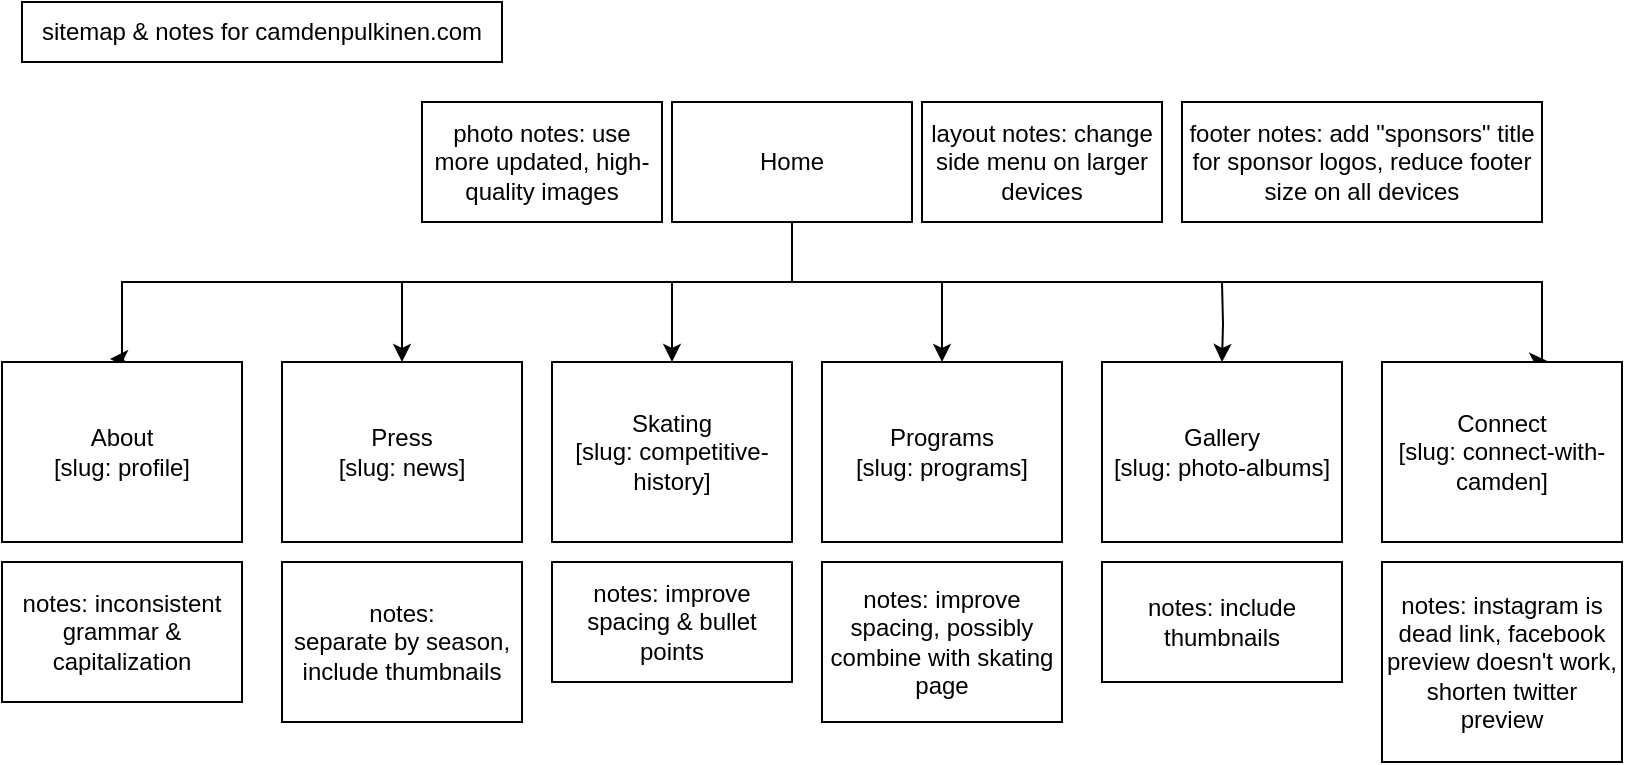 <mxfile version="20.4.0" type="github">
  <diagram id="dlmkm7Lrp8StFqAz9MM0" name="Page-1">
    <mxGraphModel dx="946" dy="505" grid="1" gridSize="10" guides="1" tooltips="1" connect="1" arrows="1" fold="1" page="1" pageScale="1" pageWidth="850" pageHeight="1100" math="0" shadow="0">
      <root>
        <mxCell id="0" />
        <mxCell id="1" parent="0" />
        <mxCell id="K84p2yq64tC9PGGXPPFx-2" value="" style="edgeStyle=orthogonalEdgeStyle;rounded=0;orthogonalLoop=1;jettySize=auto;html=1;" parent="1" source="K84p2yq64tC9PGGXPPFx-5" target="K84p2yq64tC9PGGXPPFx-9" edge="1">
          <mxGeometry relative="1" as="geometry">
            <Array as="points">
              <mxPoint x="415" y="160" />
              <mxPoint x="355" y="160" />
            </Array>
          </mxGeometry>
        </mxCell>
        <mxCell id="K84p2yq64tC9PGGXPPFx-3" value="" style="edgeStyle=orthogonalEdgeStyle;rounded=0;orthogonalLoop=1;jettySize=auto;html=1;entryX=0.45;entryY=-0.017;entryDx=0;entryDy=0;entryPerimeter=0;" parent="1" source="K84p2yq64tC9PGGXPPFx-5" target="K84p2yq64tC9PGGXPPFx-6" edge="1">
          <mxGeometry relative="1" as="geometry">
            <mxPoint x="255" y="100" as="targetPoint" />
            <Array as="points">
              <mxPoint x="415" y="160" />
              <mxPoint x="80" y="160" />
              <mxPoint x="80" y="199" />
            </Array>
          </mxGeometry>
        </mxCell>
        <mxCell id="K84p2yq64tC9PGGXPPFx-4" style="edgeStyle=orthogonalEdgeStyle;rounded=0;orthogonalLoop=1;jettySize=auto;html=1;entryX=0.689;entryY=-0.005;entryDx=0;entryDy=0;entryPerimeter=0;" parent="1" target="K84p2yq64tC9PGGXPPFx-16" edge="1">
          <mxGeometry relative="1" as="geometry">
            <mxPoint x="675" y="100" as="targetPoint" />
            <mxPoint x="415" y="130" as="sourcePoint" />
            <Array as="points">
              <mxPoint x="415" y="160" />
              <mxPoint x="790" y="160" />
              <mxPoint x="790" y="200" />
            </Array>
          </mxGeometry>
        </mxCell>
        <mxCell id="K84p2yq64tC9PGGXPPFx-5" value="Home" style="rounded=0;whiteSpace=wrap;html=1;strokeColor=default;fillColor=default;" parent="1" vertex="1">
          <mxGeometry x="355" y="70" width="120" height="60" as="geometry" />
        </mxCell>
        <mxCell id="K84p2yq64tC9PGGXPPFx-6" value="About&lt;br&gt;[slug: profile]" style="rounded=0;whiteSpace=wrap;html=1;strokeColor=default;fillColor=default;" parent="1" vertex="1">
          <mxGeometry x="20" y="200" width="120" height="90" as="geometry" />
        </mxCell>
        <mxCell id="K84p2yq64tC9PGGXPPFx-23" value="" style="edgeStyle=orthogonalEdgeStyle;rounded=0;orthogonalLoop=1;jettySize=auto;html=1;entryX=0.5;entryY=0;entryDx=0;entryDy=0;" parent="1" target="K84p2yq64tC9PGGXPPFx-7" edge="1">
          <mxGeometry relative="1" as="geometry">
            <mxPoint x="630" y="160" as="sourcePoint" />
            <mxPoint x="630" y="190" as="targetPoint" />
          </mxGeometry>
        </mxCell>
        <mxCell id="K84p2yq64tC9PGGXPPFx-7" value="Gallery&lt;br&gt;[slug: photo-albums]" style="rounded=0;whiteSpace=wrap;html=1;strokeColor=default;fillColor=default;" parent="1" vertex="1">
          <mxGeometry x="570" y="200" width="120" height="90" as="geometry" />
        </mxCell>
        <mxCell id="K84p2yq64tC9PGGXPPFx-9" value="Skating&lt;br&gt;[slug: competitive-history]" style="rounded=0;whiteSpace=wrap;html=1;strokeColor=default;fillColor=default;" parent="1" vertex="1">
          <mxGeometry x="295" y="200" width="120" height="90" as="geometry" />
        </mxCell>
        <mxCell id="K84p2yq64tC9PGGXPPFx-11" value="Press&lt;br&gt;[slug: news]" style="rounded=0;whiteSpace=wrap;html=1;strokeColor=default;fillColor=default;" parent="1" vertex="1">
          <mxGeometry x="160" y="200" width="120" height="90" as="geometry" />
        </mxCell>
        <mxCell id="K84p2yq64tC9PGGXPPFx-12" value="Programs&lt;br&gt;[slug: programs]" style="rounded=0;whiteSpace=wrap;html=1;strokeColor=default;fillColor=default;" parent="1" vertex="1">
          <mxGeometry x="430" y="200" width="120" height="90" as="geometry" />
        </mxCell>
        <mxCell id="K84p2yq64tC9PGGXPPFx-14" value="" style="endArrow=classic;html=1;rounded=0;entryX=0.5;entryY=0;entryDx=0;entryDy=0;" parent="1" target="K84p2yq64tC9PGGXPPFx-12" edge="1">
          <mxGeometry width="50" height="50" relative="1" as="geometry">
            <mxPoint x="490" y="160" as="sourcePoint" />
            <mxPoint x="550" y="110" as="targetPoint" />
          </mxGeometry>
        </mxCell>
        <mxCell id="K84p2yq64tC9PGGXPPFx-15" value="" style="endArrow=classic;html=1;rounded=0;entryX=0.5;entryY=0;entryDx=0;entryDy=0;" parent="1" target="K84p2yq64tC9PGGXPPFx-11" edge="1">
          <mxGeometry width="50" height="50" relative="1" as="geometry">
            <mxPoint x="220" y="160" as="sourcePoint" />
            <mxPoint x="390" y="200" as="targetPoint" />
          </mxGeometry>
        </mxCell>
        <mxCell id="K84p2yq64tC9PGGXPPFx-16" value="Connect&lt;br&gt;[slug: connect-with-camden]" style="rounded=0;whiteSpace=wrap;html=1;strokeColor=default;fillColor=default;" parent="1" vertex="1">
          <mxGeometry x="710" y="200" width="120" height="90" as="geometry" />
        </mxCell>
        <mxCell id="K84p2yq64tC9PGGXPPFx-29" value="notes:&lt;br&gt;separate by season, include thumbnails" style="rounded=0;whiteSpace=wrap;html=1;" parent="1" vertex="1">
          <mxGeometry x="160" y="300" width="120" height="80" as="geometry" />
        </mxCell>
        <mxCell id="K84p2yq64tC9PGGXPPFx-30" value="notes: inconsistent grammar &amp;amp; capitalization" style="rounded=0;whiteSpace=wrap;html=1;" parent="1" vertex="1">
          <mxGeometry x="20" y="300" width="120" height="70" as="geometry" />
        </mxCell>
        <mxCell id="K84p2yq64tC9PGGXPPFx-31" value="notes: improve spacing &amp;amp; bullet points" style="rounded=0;whiteSpace=wrap;html=1;" parent="1" vertex="1">
          <mxGeometry x="295" y="300" width="120" height="60" as="geometry" />
        </mxCell>
        <mxCell id="K84p2yq64tC9PGGXPPFx-32" value="notes: improve spacing, possibly combine with skating page" style="rounded=0;whiteSpace=wrap;html=1;" parent="1" vertex="1">
          <mxGeometry x="430" y="300" width="120" height="80" as="geometry" />
        </mxCell>
        <mxCell id="K84p2yq64tC9PGGXPPFx-33" value="notes: include thumbnails" style="rounded=0;whiteSpace=wrap;html=1;" parent="1" vertex="1">
          <mxGeometry x="570" y="300" width="120" height="60" as="geometry" />
        </mxCell>
        <mxCell id="K84p2yq64tC9PGGXPPFx-34" value="notes: instagram is dead link, facebook preview doesn&#39;t work, shorten twitter preview" style="rounded=0;whiteSpace=wrap;html=1;" parent="1" vertex="1">
          <mxGeometry x="710" y="300" width="120" height="100" as="geometry" />
        </mxCell>
        <mxCell id="K84p2yq64tC9PGGXPPFx-35" value="layout notes: change side menu on larger devices" style="rounded=0;whiteSpace=wrap;html=1;" parent="1" vertex="1">
          <mxGeometry x="480" y="70" width="120" height="60" as="geometry" />
        </mxCell>
        <mxCell id="K84p2yq64tC9PGGXPPFx-36" value="footer notes: add &quot;sponsors&quot; title for sponsor logos, reduce footer size on all devices" style="rounded=0;whiteSpace=wrap;html=1;" parent="1" vertex="1">
          <mxGeometry x="610" y="70" width="180" height="60" as="geometry" />
        </mxCell>
        <mxCell id="K84p2yq64tC9PGGXPPFx-38" value="sitemap &amp;amp; notes for camdenpulkinen.com" style="rounded=0;whiteSpace=wrap;html=1;" parent="1" vertex="1">
          <mxGeometry x="30" y="20" width="240" height="30" as="geometry" />
        </mxCell>
        <mxCell id="4Izk4fXfbhCZGwz3jUpR-1" value="photo notes: use more updated, high-quality images" style="rounded=0;whiteSpace=wrap;html=1;" vertex="1" parent="1">
          <mxGeometry x="230" y="70" width="120" height="60" as="geometry" />
        </mxCell>
      </root>
    </mxGraphModel>
  </diagram>
</mxfile>
